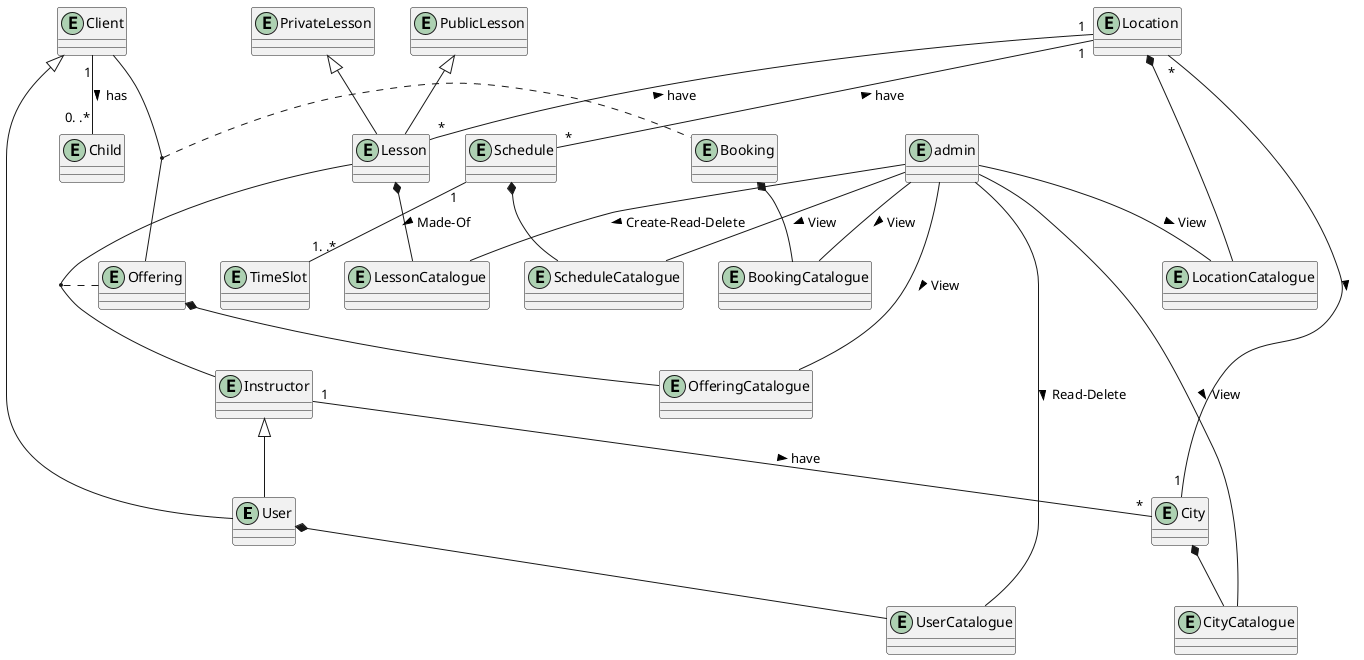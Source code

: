 @startuml

' Defining Classes
entity User {}
entity Instructor {}
entity Client {}
entity Child {}
entity admin {}
entity Location {}
entity Lesson{}
entity PrivateLesson {}
entity PublicLesson {}
entity Offering {}
entity City {}
entity Booking {}
entity TimeSlot {}
entity Schedule {}

' Defining Catalogues
entity ScheduleCatalogue {}
entity UserCatalogue {}
entity LessonCatalogue {}
entity OfferingCatalogue {}
entity BookingCatalogue {}
entity LocationCatalogue {}
entity CityCatalogue {}

' Aggregations
User *-- UserCatalogue
Schedule *-- ScheduleCatalogue
Lesson *-- LessonCatalogue
Offering *-- OfferingCatalogue
Booking *-- BookingCatalogue
Location *-- LocationCatalogue
City *-- CityCatalogue

' Associations of Admin with the Catalogues
admin -- UserCatalogue : Read-Delete >
admin -- LessonCatalogue : Create-Read-Delete >
admin -- OfferingCatalogue : View >
admin -- BookingCatalogue : View >
admin -- LocationCatalogue : View >
admin -- CityCatalogue : View >
admin -- ScheduleCatalogue : View >

' Inheritance
Client <|-- User
Instructor <|-- User
PrivateLesson <|-- Lesson
PublicLesson <|-- Lesson

' Multiplicities
Client "1" -- "0. .*" Child : has >
Schedule "1" -- "1. .*" TimeSlot : Made-Of >
Location "*" -- "1" City : >
Location "1" -- "*" Schedule : have <
Location "1" -- "*" Lesson: have <
Instructor "1" -- "*" City: have >

' Association Class
(Client, Offering) .. Booking
(Lesson, Instructor) .. Offering

@enduml